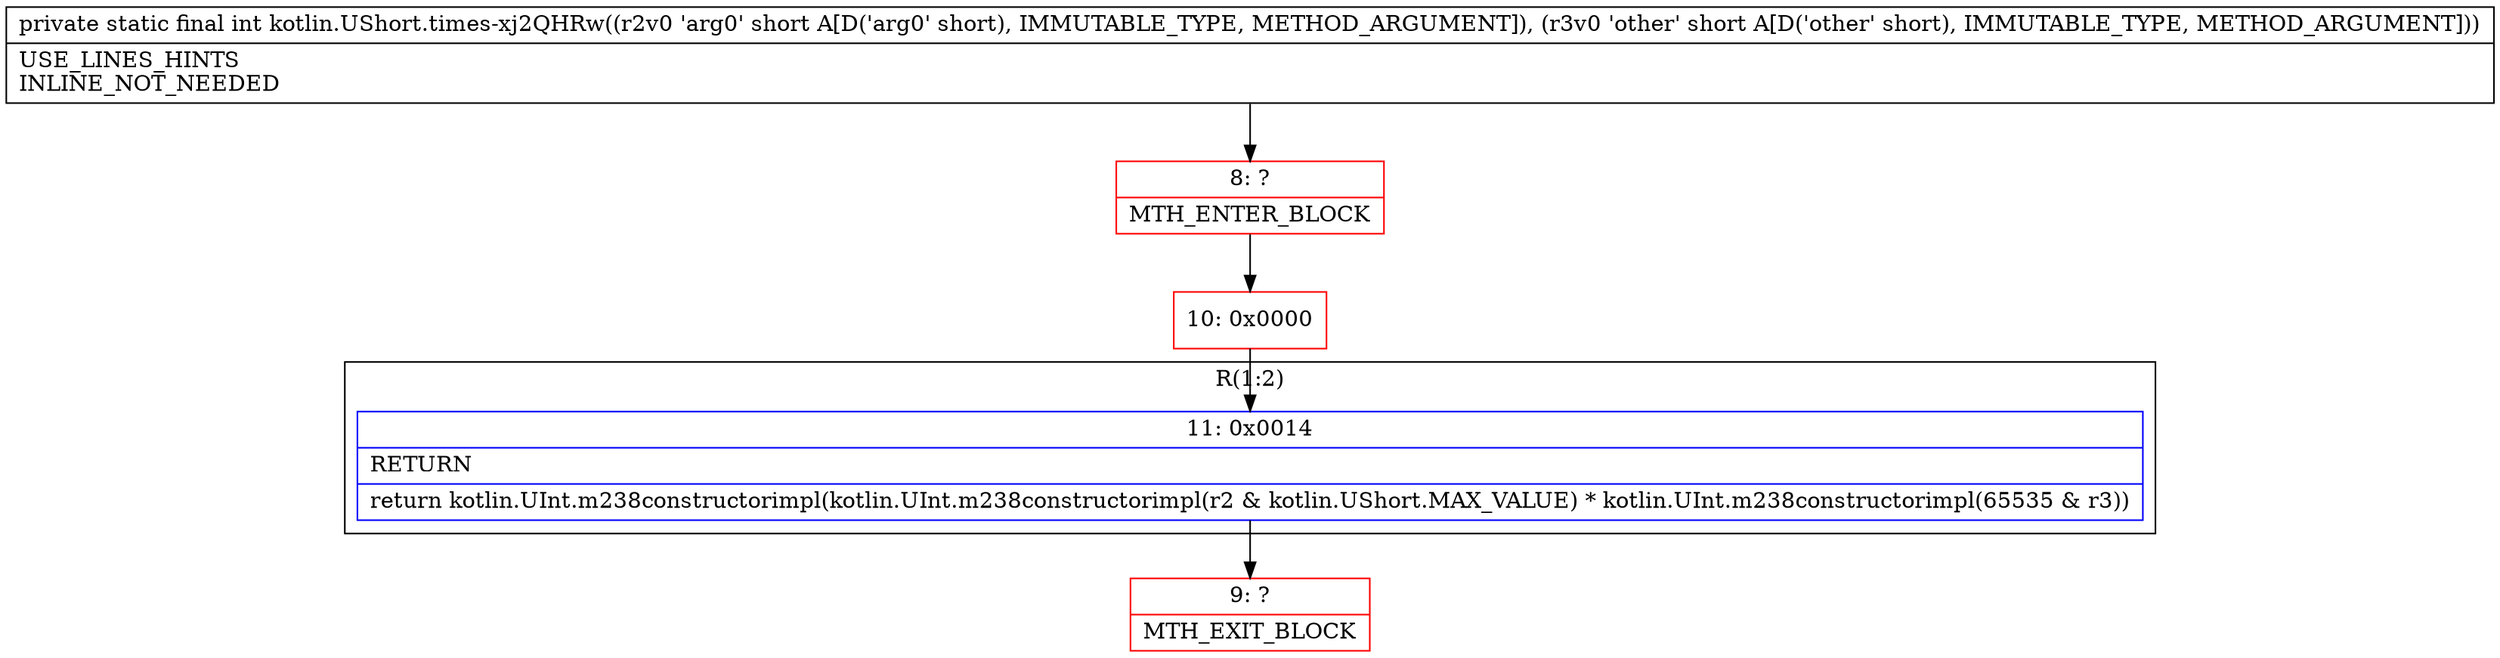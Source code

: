 digraph "CFG forkotlin.UShort.times\-xj2QHRw(SS)I" {
subgraph cluster_Region_2014540852 {
label = "R(1:2)";
node [shape=record,color=blue];
Node_11 [shape=record,label="{11\:\ 0x0014|RETURN\l|return kotlin.UInt.m238constructorimpl(kotlin.UInt.m238constructorimpl(r2 & kotlin.UShort.MAX_VALUE) * kotlin.UInt.m238constructorimpl(65535 & r3))\l}"];
}
Node_8 [shape=record,color=red,label="{8\:\ ?|MTH_ENTER_BLOCK\l}"];
Node_10 [shape=record,color=red,label="{10\:\ 0x0000}"];
Node_9 [shape=record,color=red,label="{9\:\ ?|MTH_EXIT_BLOCK\l}"];
MethodNode[shape=record,label="{private static final int kotlin.UShort.times\-xj2QHRw((r2v0 'arg0' short A[D('arg0' short), IMMUTABLE_TYPE, METHOD_ARGUMENT]), (r3v0 'other' short A[D('other' short), IMMUTABLE_TYPE, METHOD_ARGUMENT]))  | USE_LINES_HINTS\lINLINE_NOT_NEEDED\l}"];
MethodNode -> Node_8;Node_11 -> Node_9;
Node_8 -> Node_10;
Node_10 -> Node_11;
}

